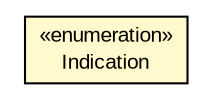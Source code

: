 #!/usr/local/bin/dot
#
# Class diagram 
# Generated by UMLGraph version R5_6-24-gf6e263 (http://www.umlgraph.org/)
#

digraph G {
	edge [fontname="arial",fontsize=10,labelfontname="arial",labelfontsize=10];
	node [fontname="arial",fontsize=10,shape=plaintext];
	nodesep=0.25;
	ranksep=0.5;
	// eu.europa.esig.dss.validation.policy.rules.Indication
	c393759 [label=<<table title="eu.europa.esig.dss.validation.policy.rules.Indication" border="0" cellborder="1" cellspacing="0" cellpadding="2" port="p" bgcolor="lemonChiffon" href="./Indication.html">
		<tr><td><table border="0" cellspacing="0" cellpadding="1">
<tr><td align="center" balign="center"> &#171;enumeration&#187; </td></tr>
<tr><td align="center" balign="center"> Indication </td></tr>
		</table></td></tr>
		</table>>, URL="./Indication.html", fontname="arial", fontcolor="black", fontsize=10.0];
}

